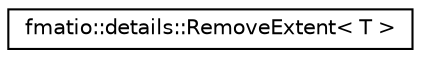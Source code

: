 digraph "Graphical Class Hierarchy"
{
 // LATEX_PDF_SIZE
  edge [fontname="Helvetica",fontsize="10",labelfontname="Helvetica",labelfontsize="10"];
  node [fontname="Helvetica",fontsize="10",shape=record];
  rankdir="LR";
  Node0 [label="fmatio::details::RemoveExtent\< T \>",height=0.2,width=0.4,color="black", fillcolor="white", style="filled",URL="$structfmatio_1_1details_1_1RemoveExtent.html",tooltip="Remove extent structure."];
}
